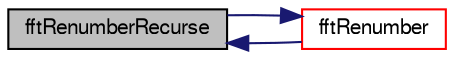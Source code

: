 digraph "fftRenumberRecurse"
{
  bgcolor="transparent";
  edge [fontname="FreeSans",fontsize="10",labelfontname="FreeSans",labelfontsize="10"];
  node [fontname="FreeSans",fontsize="10",shape=record];
  rankdir="LR";
  Node131299 [label="fftRenumberRecurse",height=0.2,width=0.4,color="black", fillcolor="grey75", style="filled", fontcolor="black"];
  Node131299 -> Node131300 [dir="back",color="midnightblue",fontsize="10",style="solid",fontname="FreeSans"];
  Node131300 [label="fftRenumber",height=0.2,width=0.4,color="red",URL="$a21124.html#a0b114ce7e16b27a10e1789c883133827"];
  Node131300 -> Node131299 [dir="back",color="midnightblue",fontsize="10",style="solid",fontname="FreeSans"];
}
